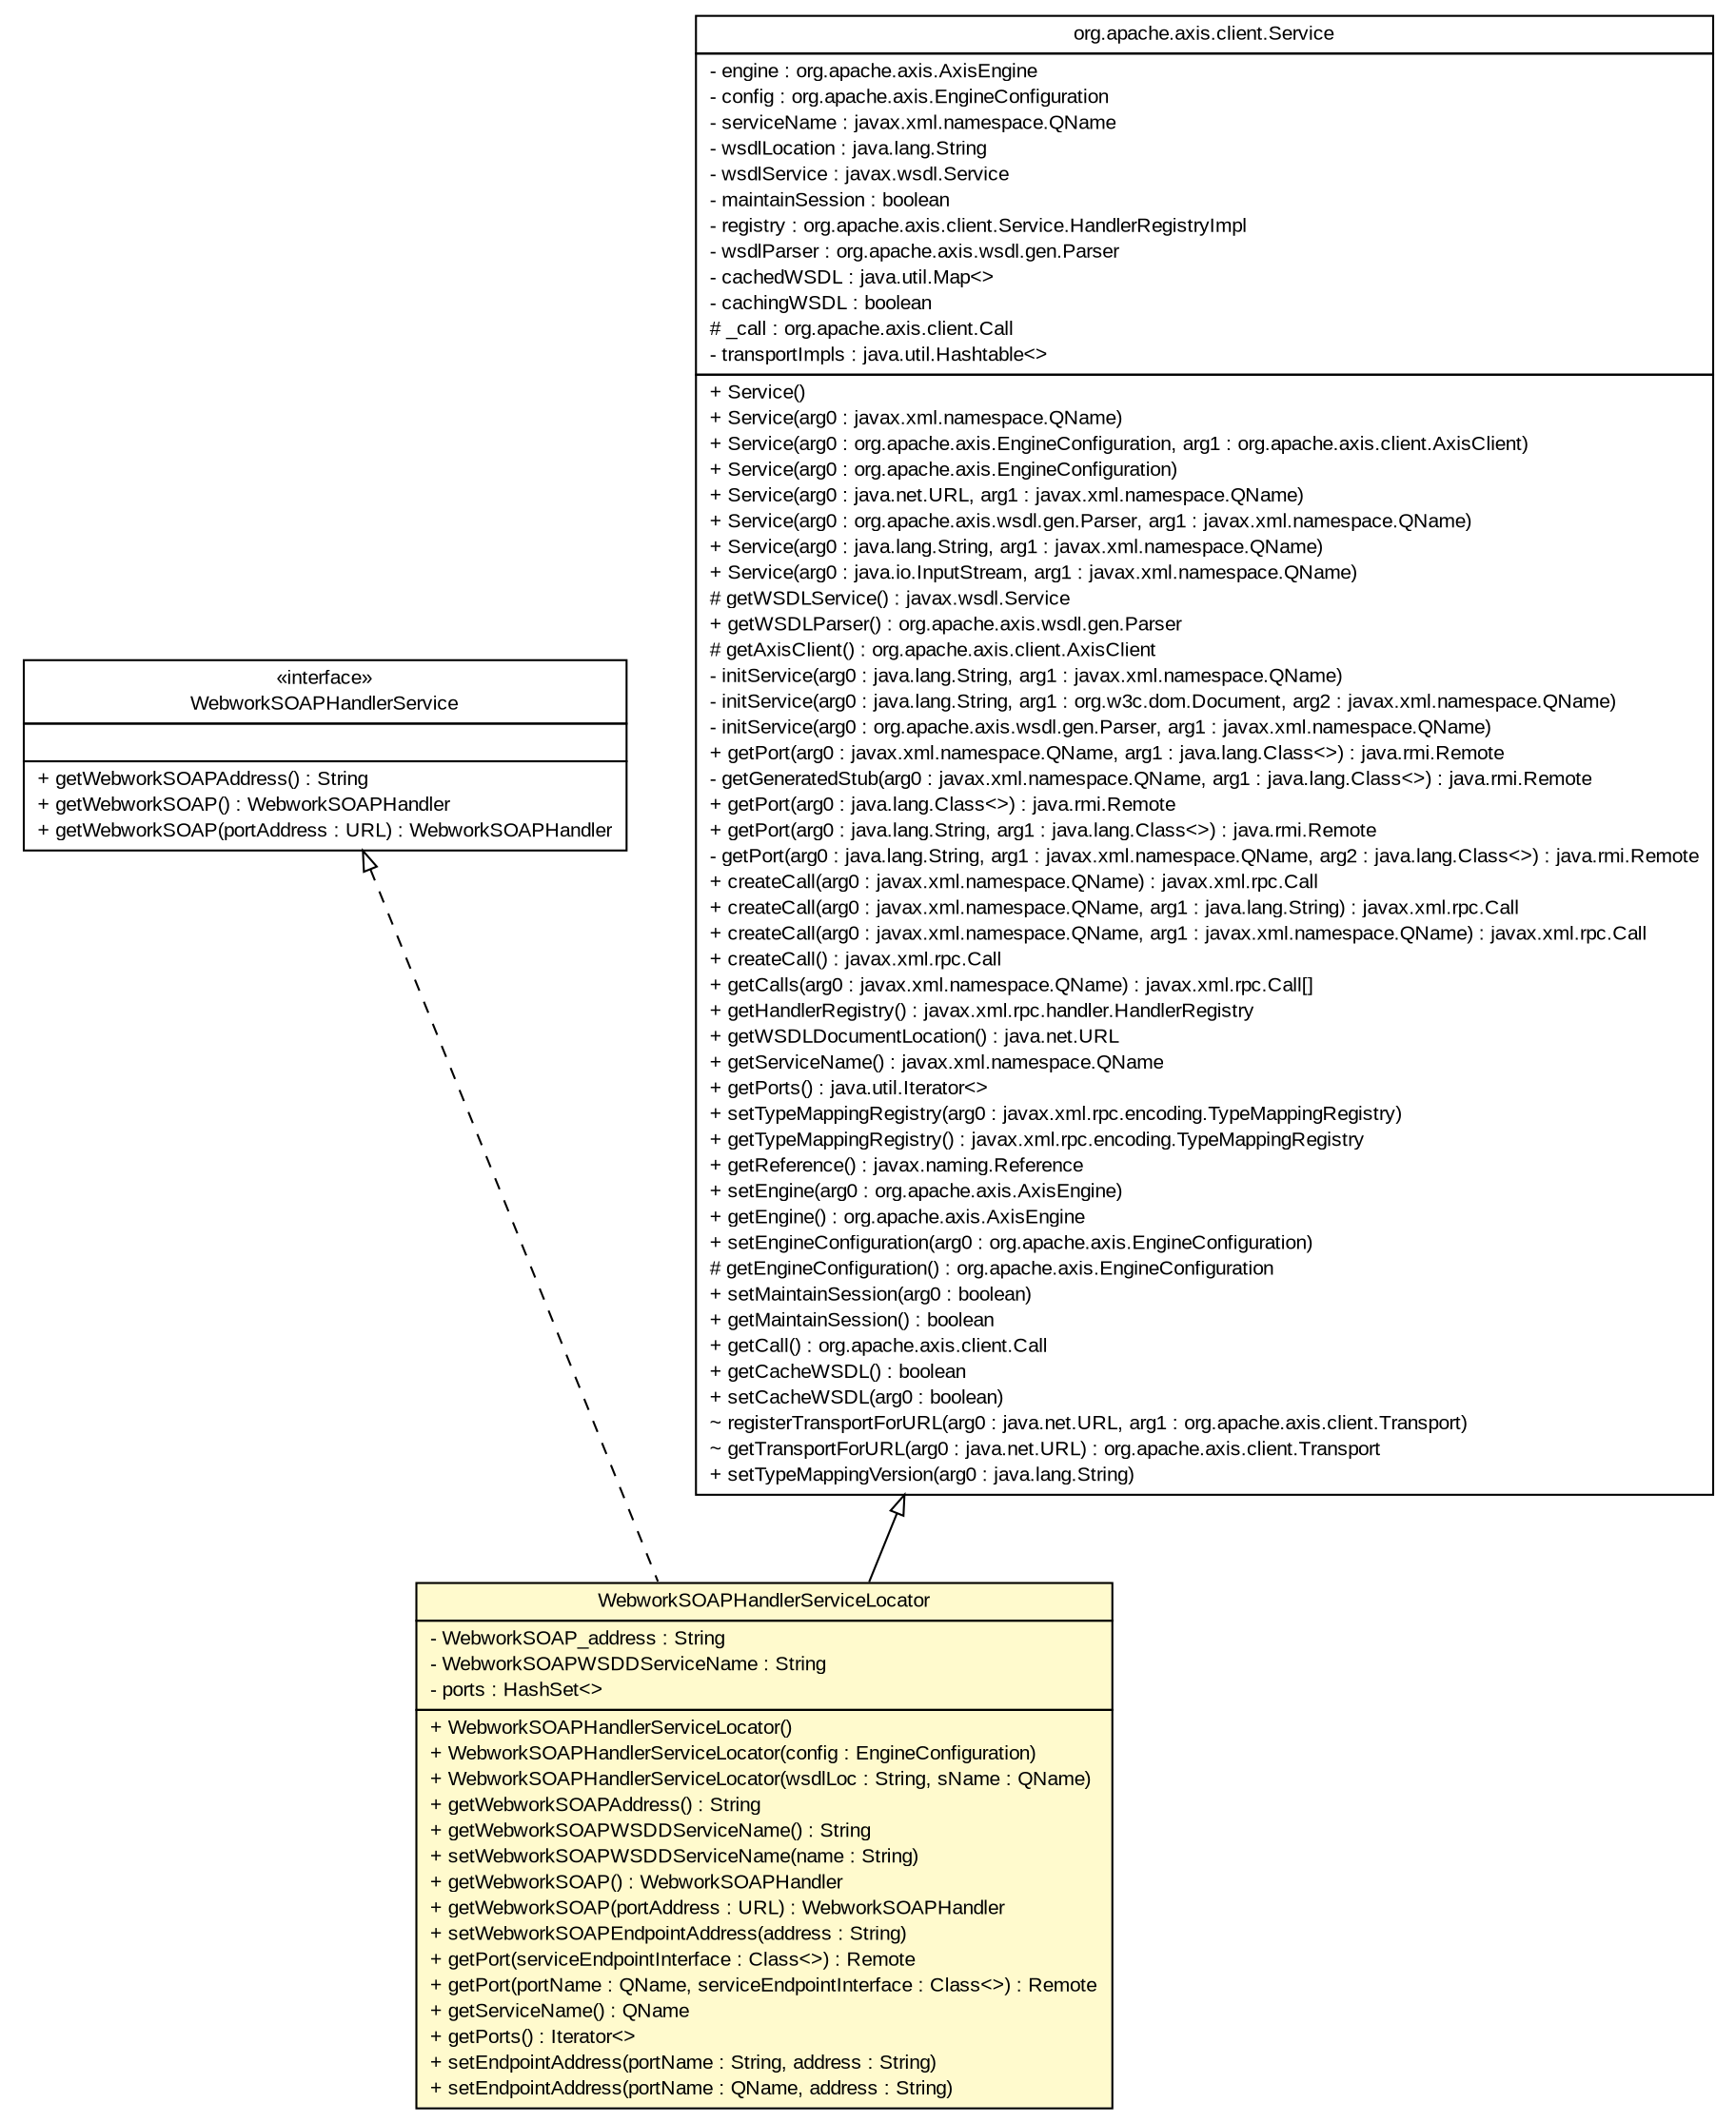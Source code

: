 #!/usr/local/bin/dot
#
# Class diagram 
# Generated by UMLGraph version 5.4 (http://www.umlgraph.org/)
#

digraph G {
	edge [fontname="arial",fontsize=10,labelfontname="arial",labelfontsize=10];
	node [fontname="arial",fontsize=10,shape=plaintext];
	nodesep=0.25;
	ranksep=0.5;
	// edu.missouri.math.webwork.WebworkSOAP.WebworkSOAPHandlerServiceLocator
	c557 [label=<<table title="edu.missouri.math.webwork.WebworkSOAP.WebworkSOAPHandlerServiceLocator" border="0" cellborder="1" cellspacing="0" cellpadding="2" port="p" bgcolor="lemonChiffon" href="./WebworkSOAPHandlerServiceLocator.html">
		<tr><td><table border="0" cellspacing="0" cellpadding="1">
<tr><td align="center" balign="center"> WebworkSOAPHandlerServiceLocator </td></tr>
		</table></td></tr>
		<tr><td><table border="0" cellspacing="0" cellpadding="1">
<tr><td align="left" balign="left"> - WebworkSOAP_address : String </td></tr>
<tr><td align="left" balign="left"> - WebworkSOAPWSDDServiceName : String </td></tr>
<tr><td align="left" balign="left"> - ports : HashSet&lt;&gt; </td></tr>
		</table></td></tr>
		<tr><td><table border="0" cellspacing="0" cellpadding="1">
<tr><td align="left" balign="left"> + WebworkSOAPHandlerServiceLocator() </td></tr>
<tr><td align="left" balign="left"> + WebworkSOAPHandlerServiceLocator(config : EngineConfiguration) </td></tr>
<tr><td align="left" balign="left"> + WebworkSOAPHandlerServiceLocator(wsdlLoc : String, sName : QName) </td></tr>
<tr><td align="left" balign="left"> + getWebworkSOAPAddress() : String </td></tr>
<tr><td align="left" balign="left"> + getWebworkSOAPWSDDServiceName() : String </td></tr>
<tr><td align="left" balign="left"> + setWebworkSOAPWSDDServiceName(name : String) </td></tr>
<tr><td align="left" balign="left"> + getWebworkSOAP() : WebworkSOAPHandler </td></tr>
<tr><td align="left" balign="left"> + getWebworkSOAP(portAddress : URL) : WebworkSOAPHandler </td></tr>
<tr><td align="left" balign="left"> + setWebworkSOAPEndpointAddress(address : String) </td></tr>
<tr><td align="left" balign="left"> + getPort(serviceEndpointInterface : Class&lt;&gt;) : Remote </td></tr>
<tr><td align="left" balign="left"> + getPort(portName : QName, serviceEndpointInterface : Class&lt;&gt;) : Remote </td></tr>
<tr><td align="left" balign="left"> + getServiceName() : QName </td></tr>
<tr><td align="left" balign="left"> + getPorts() : Iterator&lt;&gt; </td></tr>
<tr><td align="left" balign="left"> + setEndpointAddress(portName : String, address : String) </td></tr>
<tr><td align="left" balign="left"> + setEndpointAddress(portName : QName, address : String) </td></tr>
		</table></td></tr>
		</table>>, URL="./WebworkSOAPHandlerServiceLocator.html", fontname="arial", fontcolor="black", fontsize=10.0];
	// edu.missouri.math.webwork.WebworkSOAP.WebworkSOAPHandlerService
	c558 [label=<<table title="edu.missouri.math.webwork.WebworkSOAP.WebworkSOAPHandlerService" border="0" cellborder="1" cellspacing="0" cellpadding="2" port="p" href="./WebworkSOAPHandlerService.html">
		<tr><td><table border="0" cellspacing="0" cellpadding="1">
<tr><td align="center" balign="center"> &#171;interface&#187; </td></tr>
<tr><td align="center" balign="center"> WebworkSOAPHandlerService </td></tr>
		</table></td></tr>
		<tr><td><table border="0" cellspacing="0" cellpadding="1">
<tr><td align="left" balign="left">  </td></tr>
		</table></td></tr>
		<tr><td><table border="0" cellspacing="0" cellpadding="1">
<tr><td align="left" balign="left"> + getWebworkSOAPAddress() : String </td></tr>
<tr><td align="left" balign="left"> + getWebworkSOAP() : WebworkSOAPHandler </td></tr>
<tr><td align="left" balign="left"> + getWebworkSOAP(portAddress : URL) : WebworkSOAPHandler </td></tr>
		</table></td></tr>
		</table>>, URL="./WebworkSOAPHandlerService.html", fontname="arial", fontcolor="black", fontsize=10.0];
	//edu.missouri.math.webwork.WebworkSOAP.WebworkSOAPHandlerServiceLocator extends org.apache.axis.client.Service
	c569:p -> c557:p [dir=back,arrowtail=empty];
	//edu.missouri.math.webwork.WebworkSOAP.WebworkSOAPHandlerServiceLocator implements edu.missouri.math.webwork.WebworkSOAP.WebworkSOAPHandlerService
	c558:p -> c557:p [dir=back,arrowtail=empty,style=dashed];
	// org.apache.axis.client.Service
	c569 [label=<<table title="org.apache.axis.client.Service" border="0" cellborder="1" cellspacing="0" cellpadding="2" port="p" href="http://java.sun.com/j2se/1.4.2/docs/api/org/apache/axis/client/Service.html">
		<tr><td><table border="0" cellspacing="0" cellpadding="1">
<tr><td align="center" balign="center"> org.apache.axis.client.Service </td></tr>
		</table></td></tr>
		<tr><td><table border="0" cellspacing="0" cellpadding="1">
<tr><td align="left" balign="left"> - engine : org.apache.axis.AxisEngine </td></tr>
<tr><td align="left" balign="left"> - config : org.apache.axis.EngineConfiguration </td></tr>
<tr><td align="left" balign="left"> - serviceName : javax.xml.namespace.QName </td></tr>
<tr><td align="left" balign="left"> - wsdlLocation : java.lang.String </td></tr>
<tr><td align="left" balign="left"> - wsdlService : javax.wsdl.Service </td></tr>
<tr><td align="left" balign="left"> - maintainSession : boolean </td></tr>
<tr><td align="left" balign="left"> - registry : org.apache.axis.client.Service.HandlerRegistryImpl </td></tr>
<tr><td align="left" balign="left"> - wsdlParser : org.apache.axis.wsdl.gen.Parser </td></tr>
<tr><td align="left" balign="left"> - cachedWSDL : java.util.Map&lt;&gt; </td></tr>
<tr><td align="left" balign="left"> - cachingWSDL : boolean </td></tr>
<tr><td align="left" balign="left"> # _call : org.apache.axis.client.Call </td></tr>
<tr><td align="left" balign="left"> - transportImpls : java.util.Hashtable&lt;&gt; </td></tr>
		</table></td></tr>
		<tr><td><table border="0" cellspacing="0" cellpadding="1">
<tr><td align="left" balign="left"> + Service() </td></tr>
<tr><td align="left" balign="left"> + Service(arg0 : javax.xml.namespace.QName) </td></tr>
<tr><td align="left" balign="left"> + Service(arg0 : org.apache.axis.EngineConfiguration, arg1 : org.apache.axis.client.AxisClient) </td></tr>
<tr><td align="left" balign="left"> + Service(arg0 : org.apache.axis.EngineConfiguration) </td></tr>
<tr><td align="left" balign="left"> + Service(arg0 : java.net.URL, arg1 : javax.xml.namespace.QName) </td></tr>
<tr><td align="left" balign="left"> + Service(arg0 : org.apache.axis.wsdl.gen.Parser, arg1 : javax.xml.namespace.QName) </td></tr>
<tr><td align="left" balign="left"> + Service(arg0 : java.lang.String, arg1 : javax.xml.namespace.QName) </td></tr>
<tr><td align="left" balign="left"> + Service(arg0 : java.io.InputStream, arg1 : javax.xml.namespace.QName) </td></tr>
<tr><td align="left" balign="left"> # getWSDLService() : javax.wsdl.Service </td></tr>
<tr><td align="left" balign="left"> + getWSDLParser() : org.apache.axis.wsdl.gen.Parser </td></tr>
<tr><td align="left" balign="left"> # getAxisClient() : org.apache.axis.client.AxisClient </td></tr>
<tr><td align="left" balign="left"> - initService(arg0 : java.lang.String, arg1 : javax.xml.namespace.QName) </td></tr>
<tr><td align="left" balign="left"> - initService(arg0 : java.lang.String, arg1 : org.w3c.dom.Document, arg2 : javax.xml.namespace.QName) </td></tr>
<tr><td align="left" balign="left"> - initService(arg0 : org.apache.axis.wsdl.gen.Parser, arg1 : javax.xml.namespace.QName) </td></tr>
<tr><td align="left" balign="left"> + getPort(arg0 : javax.xml.namespace.QName, arg1 : java.lang.Class&lt;&gt;) : java.rmi.Remote </td></tr>
<tr><td align="left" balign="left"> - getGeneratedStub(arg0 : javax.xml.namespace.QName, arg1 : java.lang.Class&lt;&gt;) : java.rmi.Remote </td></tr>
<tr><td align="left" balign="left"> + getPort(arg0 : java.lang.Class&lt;&gt;) : java.rmi.Remote </td></tr>
<tr><td align="left" balign="left"> + getPort(arg0 : java.lang.String, arg1 : java.lang.Class&lt;&gt;) : java.rmi.Remote </td></tr>
<tr><td align="left" balign="left"> - getPort(arg0 : java.lang.String, arg1 : javax.xml.namespace.QName, arg2 : java.lang.Class&lt;&gt;) : java.rmi.Remote </td></tr>
<tr><td align="left" balign="left"> + createCall(arg0 : javax.xml.namespace.QName) : javax.xml.rpc.Call </td></tr>
<tr><td align="left" balign="left"> + createCall(arg0 : javax.xml.namespace.QName, arg1 : java.lang.String) : javax.xml.rpc.Call </td></tr>
<tr><td align="left" balign="left"> + createCall(arg0 : javax.xml.namespace.QName, arg1 : javax.xml.namespace.QName) : javax.xml.rpc.Call </td></tr>
<tr><td align="left" balign="left"> + createCall() : javax.xml.rpc.Call </td></tr>
<tr><td align="left" balign="left"> + getCalls(arg0 : javax.xml.namespace.QName) : javax.xml.rpc.Call[] </td></tr>
<tr><td align="left" balign="left"> + getHandlerRegistry() : javax.xml.rpc.handler.HandlerRegistry </td></tr>
<tr><td align="left" balign="left"> + getWSDLDocumentLocation() : java.net.URL </td></tr>
<tr><td align="left" balign="left"> + getServiceName() : javax.xml.namespace.QName </td></tr>
<tr><td align="left" balign="left"> + getPorts() : java.util.Iterator&lt;&gt; </td></tr>
<tr><td align="left" balign="left"> + setTypeMappingRegistry(arg0 : javax.xml.rpc.encoding.TypeMappingRegistry) </td></tr>
<tr><td align="left" balign="left"> + getTypeMappingRegistry() : javax.xml.rpc.encoding.TypeMappingRegistry </td></tr>
<tr><td align="left" balign="left"> + getReference() : javax.naming.Reference </td></tr>
<tr><td align="left" balign="left"> + setEngine(arg0 : org.apache.axis.AxisEngine) </td></tr>
<tr><td align="left" balign="left"> + getEngine() : org.apache.axis.AxisEngine </td></tr>
<tr><td align="left" balign="left"> + setEngineConfiguration(arg0 : org.apache.axis.EngineConfiguration) </td></tr>
<tr><td align="left" balign="left"> # getEngineConfiguration() : org.apache.axis.EngineConfiguration </td></tr>
<tr><td align="left" balign="left"> + setMaintainSession(arg0 : boolean) </td></tr>
<tr><td align="left" balign="left"> + getMaintainSession() : boolean </td></tr>
<tr><td align="left" balign="left"> + getCall() : org.apache.axis.client.Call </td></tr>
<tr><td align="left" balign="left"> + getCacheWSDL() : boolean </td></tr>
<tr><td align="left" balign="left"> + setCacheWSDL(arg0 : boolean) </td></tr>
<tr><td align="left" balign="left"> ~ registerTransportForURL(arg0 : java.net.URL, arg1 : org.apache.axis.client.Transport) </td></tr>
<tr><td align="left" balign="left"> ~ getTransportForURL(arg0 : java.net.URL) : org.apache.axis.client.Transport </td></tr>
<tr><td align="left" balign="left"> + setTypeMappingVersion(arg0 : java.lang.String) </td></tr>
		</table></td></tr>
		</table>>, URL="http://java.sun.com/j2se/1.4.2/docs/api/org/apache/axis/client/Service.html", fontname="arial", fontcolor="black", fontsize=10.0];
}


